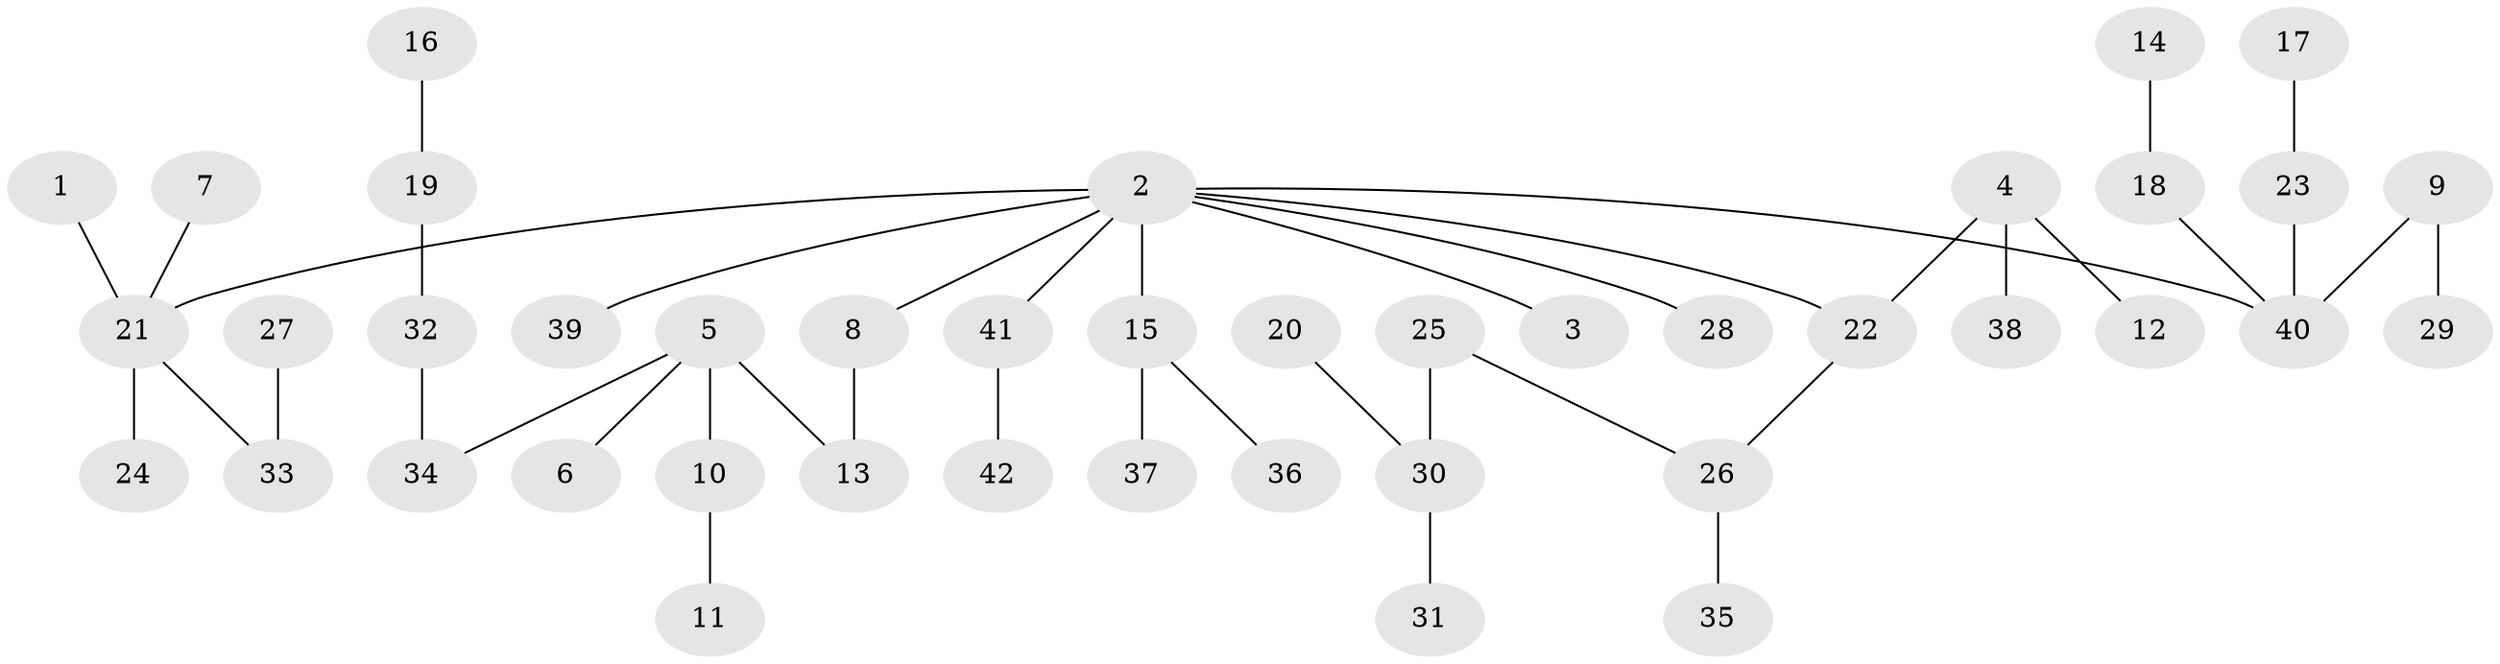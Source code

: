 // original degree distribution, {6: 0.012048192771084338, 5: 0.03614457831325301, 3: 0.13253012048192772, 1: 0.4578313253012048, 2: 0.2891566265060241, 4: 0.07228915662650602}
// Generated by graph-tools (version 1.1) at 2025/50/03/09/25 03:50:22]
// undirected, 42 vertices, 41 edges
graph export_dot {
graph [start="1"]
  node [color=gray90,style=filled];
  1;
  2;
  3;
  4;
  5;
  6;
  7;
  8;
  9;
  10;
  11;
  12;
  13;
  14;
  15;
  16;
  17;
  18;
  19;
  20;
  21;
  22;
  23;
  24;
  25;
  26;
  27;
  28;
  29;
  30;
  31;
  32;
  33;
  34;
  35;
  36;
  37;
  38;
  39;
  40;
  41;
  42;
  1 -- 21 [weight=1.0];
  2 -- 3 [weight=1.0];
  2 -- 8 [weight=1.0];
  2 -- 15 [weight=1.0];
  2 -- 21 [weight=1.0];
  2 -- 22 [weight=1.0];
  2 -- 28 [weight=1.0];
  2 -- 39 [weight=1.0];
  2 -- 40 [weight=1.0];
  2 -- 41 [weight=1.0];
  4 -- 12 [weight=1.0];
  4 -- 22 [weight=1.0];
  4 -- 38 [weight=1.0];
  5 -- 6 [weight=1.0];
  5 -- 10 [weight=1.0];
  5 -- 13 [weight=1.0];
  5 -- 34 [weight=1.0];
  7 -- 21 [weight=1.0];
  8 -- 13 [weight=1.0];
  9 -- 29 [weight=1.0];
  9 -- 40 [weight=1.0];
  10 -- 11 [weight=1.0];
  14 -- 18 [weight=1.0];
  15 -- 36 [weight=1.0];
  15 -- 37 [weight=1.0];
  16 -- 19 [weight=1.0];
  17 -- 23 [weight=1.0];
  18 -- 40 [weight=1.0];
  19 -- 32 [weight=1.0];
  20 -- 30 [weight=1.0];
  21 -- 24 [weight=1.0];
  21 -- 33 [weight=1.0];
  22 -- 26 [weight=1.0];
  23 -- 40 [weight=1.0];
  25 -- 26 [weight=1.0];
  25 -- 30 [weight=1.0];
  26 -- 35 [weight=1.0];
  27 -- 33 [weight=1.0];
  30 -- 31 [weight=1.0];
  32 -- 34 [weight=1.0];
  41 -- 42 [weight=1.0];
}
